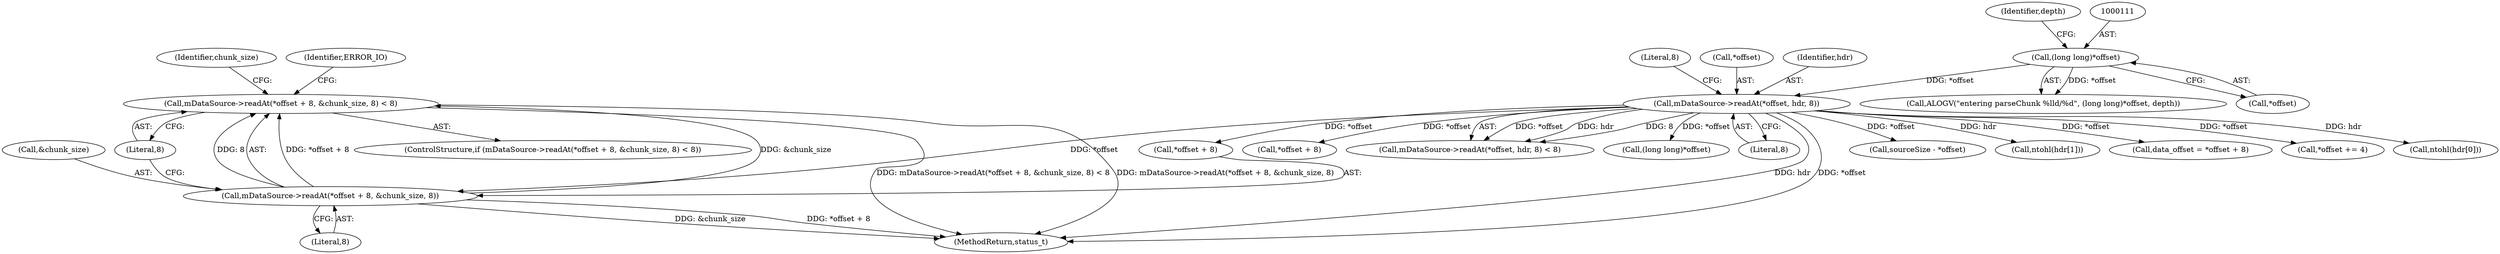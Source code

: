 digraph "0_Android_f81038006b4c59a5a148dcad887371206033c28f_2@API" {
"1000154" [label="(Call,mDataSource->readAt(*offset + 8, &chunk_size, 8) < 8)"];
"1000155" [label="(Call,mDataSource->readAt(*offset + 8, &chunk_size, 8))"];
"1000118" [label="(Call,mDataSource->readAt(*offset, hdr, 8))"];
"1000110" [label="(Call,(long long)*offset)"];
"1000156" [label="(Call,*offset + 8)"];
"1000114" [label="(Identifier,depth)"];
"1003289" [label="(MethodReturn,status_t)"];
"1000137" [label="(Call,ntohl(hdr[1]))"];
"1000168" [label="(Identifier,chunk_size)"];
"1000118" [label="(Call,mDataSource->readAt(*offset, hdr, 8))"];
"1000123" [label="(Literal,8)"];
"1000155" [label="(Call,mDataSource->readAt(*offset + 8, &chunk_size, 8))"];
"1000166" [label="(Identifier,ERROR_IO)"];
"1000119" [label="(Call,*offset)"];
"1000142" [label="(Call,data_offset = *offset + 8)"];
"1000110" [label="(Call,(long long)*offset)"];
"1000162" [label="(Literal,8)"];
"1000214" [label="(Call,*offset += 4)"];
"1000108" [label="(Call,ALOGV(\"entering parseChunk %lld/%d\", (long long)*offset, depth))"];
"1000130" [label="(Call,ntohl(hdr[0]))"];
"1000144" [label="(Call,*offset + 8)"];
"1000117" [label="(Call,mDataSource->readAt(*offset, hdr, 8) < 8)"];
"1000121" [label="(Identifier,hdr)"];
"1000112" [label="(Call,*offset)"];
"1000235" [label="(Call,(long long)*offset)"];
"1000163" [label="(Literal,8)"];
"1000153" [label="(ControlStructure,if (mDataSource->readAt(*offset + 8, &chunk_size, 8) < 8))"];
"1000154" [label="(Call,mDataSource->readAt(*offset + 8, &chunk_size, 8) < 8)"];
"1000122" [label="(Literal,8)"];
"1000160" [label="(Call,&chunk_size)"];
"1000202" [label="(Call,sourceSize - *offset)"];
"1000154" -> "1000153"  [label="AST: "];
"1000154" -> "1000163"  [label="CFG: "];
"1000155" -> "1000154"  [label="AST: "];
"1000163" -> "1000154"  [label="AST: "];
"1000166" -> "1000154"  [label="CFG: "];
"1000168" -> "1000154"  [label="CFG: "];
"1000154" -> "1003289"  [label="DDG: mDataSource->readAt(*offset + 8, &chunk_size, 8)"];
"1000154" -> "1003289"  [label="DDG: mDataSource->readAt(*offset + 8, &chunk_size, 8) < 8"];
"1000155" -> "1000154"  [label="DDG: *offset + 8"];
"1000155" -> "1000154"  [label="DDG: &chunk_size"];
"1000155" -> "1000154"  [label="DDG: 8"];
"1000155" -> "1000162"  [label="CFG: "];
"1000156" -> "1000155"  [label="AST: "];
"1000160" -> "1000155"  [label="AST: "];
"1000162" -> "1000155"  [label="AST: "];
"1000163" -> "1000155"  [label="CFG: "];
"1000155" -> "1003289"  [label="DDG: &chunk_size"];
"1000155" -> "1003289"  [label="DDG: *offset + 8"];
"1000118" -> "1000155"  [label="DDG: *offset"];
"1000118" -> "1000117"  [label="AST: "];
"1000118" -> "1000122"  [label="CFG: "];
"1000119" -> "1000118"  [label="AST: "];
"1000121" -> "1000118"  [label="AST: "];
"1000122" -> "1000118"  [label="AST: "];
"1000123" -> "1000118"  [label="CFG: "];
"1000118" -> "1003289"  [label="DDG: hdr"];
"1000118" -> "1003289"  [label="DDG: *offset"];
"1000118" -> "1000117"  [label="DDG: *offset"];
"1000118" -> "1000117"  [label="DDG: hdr"];
"1000118" -> "1000117"  [label="DDG: 8"];
"1000110" -> "1000118"  [label="DDG: *offset"];
"1000118" -> "1000130"  [label="DDG: hdr"];
"1000118" -> "1000137"  [label="DDG: hdr"];
"1000118" -> "1000142"  [label="DDG: *offset"];
"1000118" -> "1000144"  [label="DDG: *offset"];
"1000118" -> "1000156"  [label="DDG: *offset"];
"1000118" -> "1000202"  [label="DDG: *offset"];
"1000118" -> "1000214"  [label="DDG: *offset"];
"1000118" -> "1000235"  [label="DDG: *offset"];
"1000110" -> "1000108"  [label="AST: "];
"1000110" -> "1000112"  [label="CFG: "];
"1000111" -> "1000110"  [label="AST: "];
"1000112" -> "1000110"  [label="AST: "];
"1000114" -> "1000110"  [label="CFG: "];
"1000110" -> "1000108"  [label="DDG: *offset"];
}
